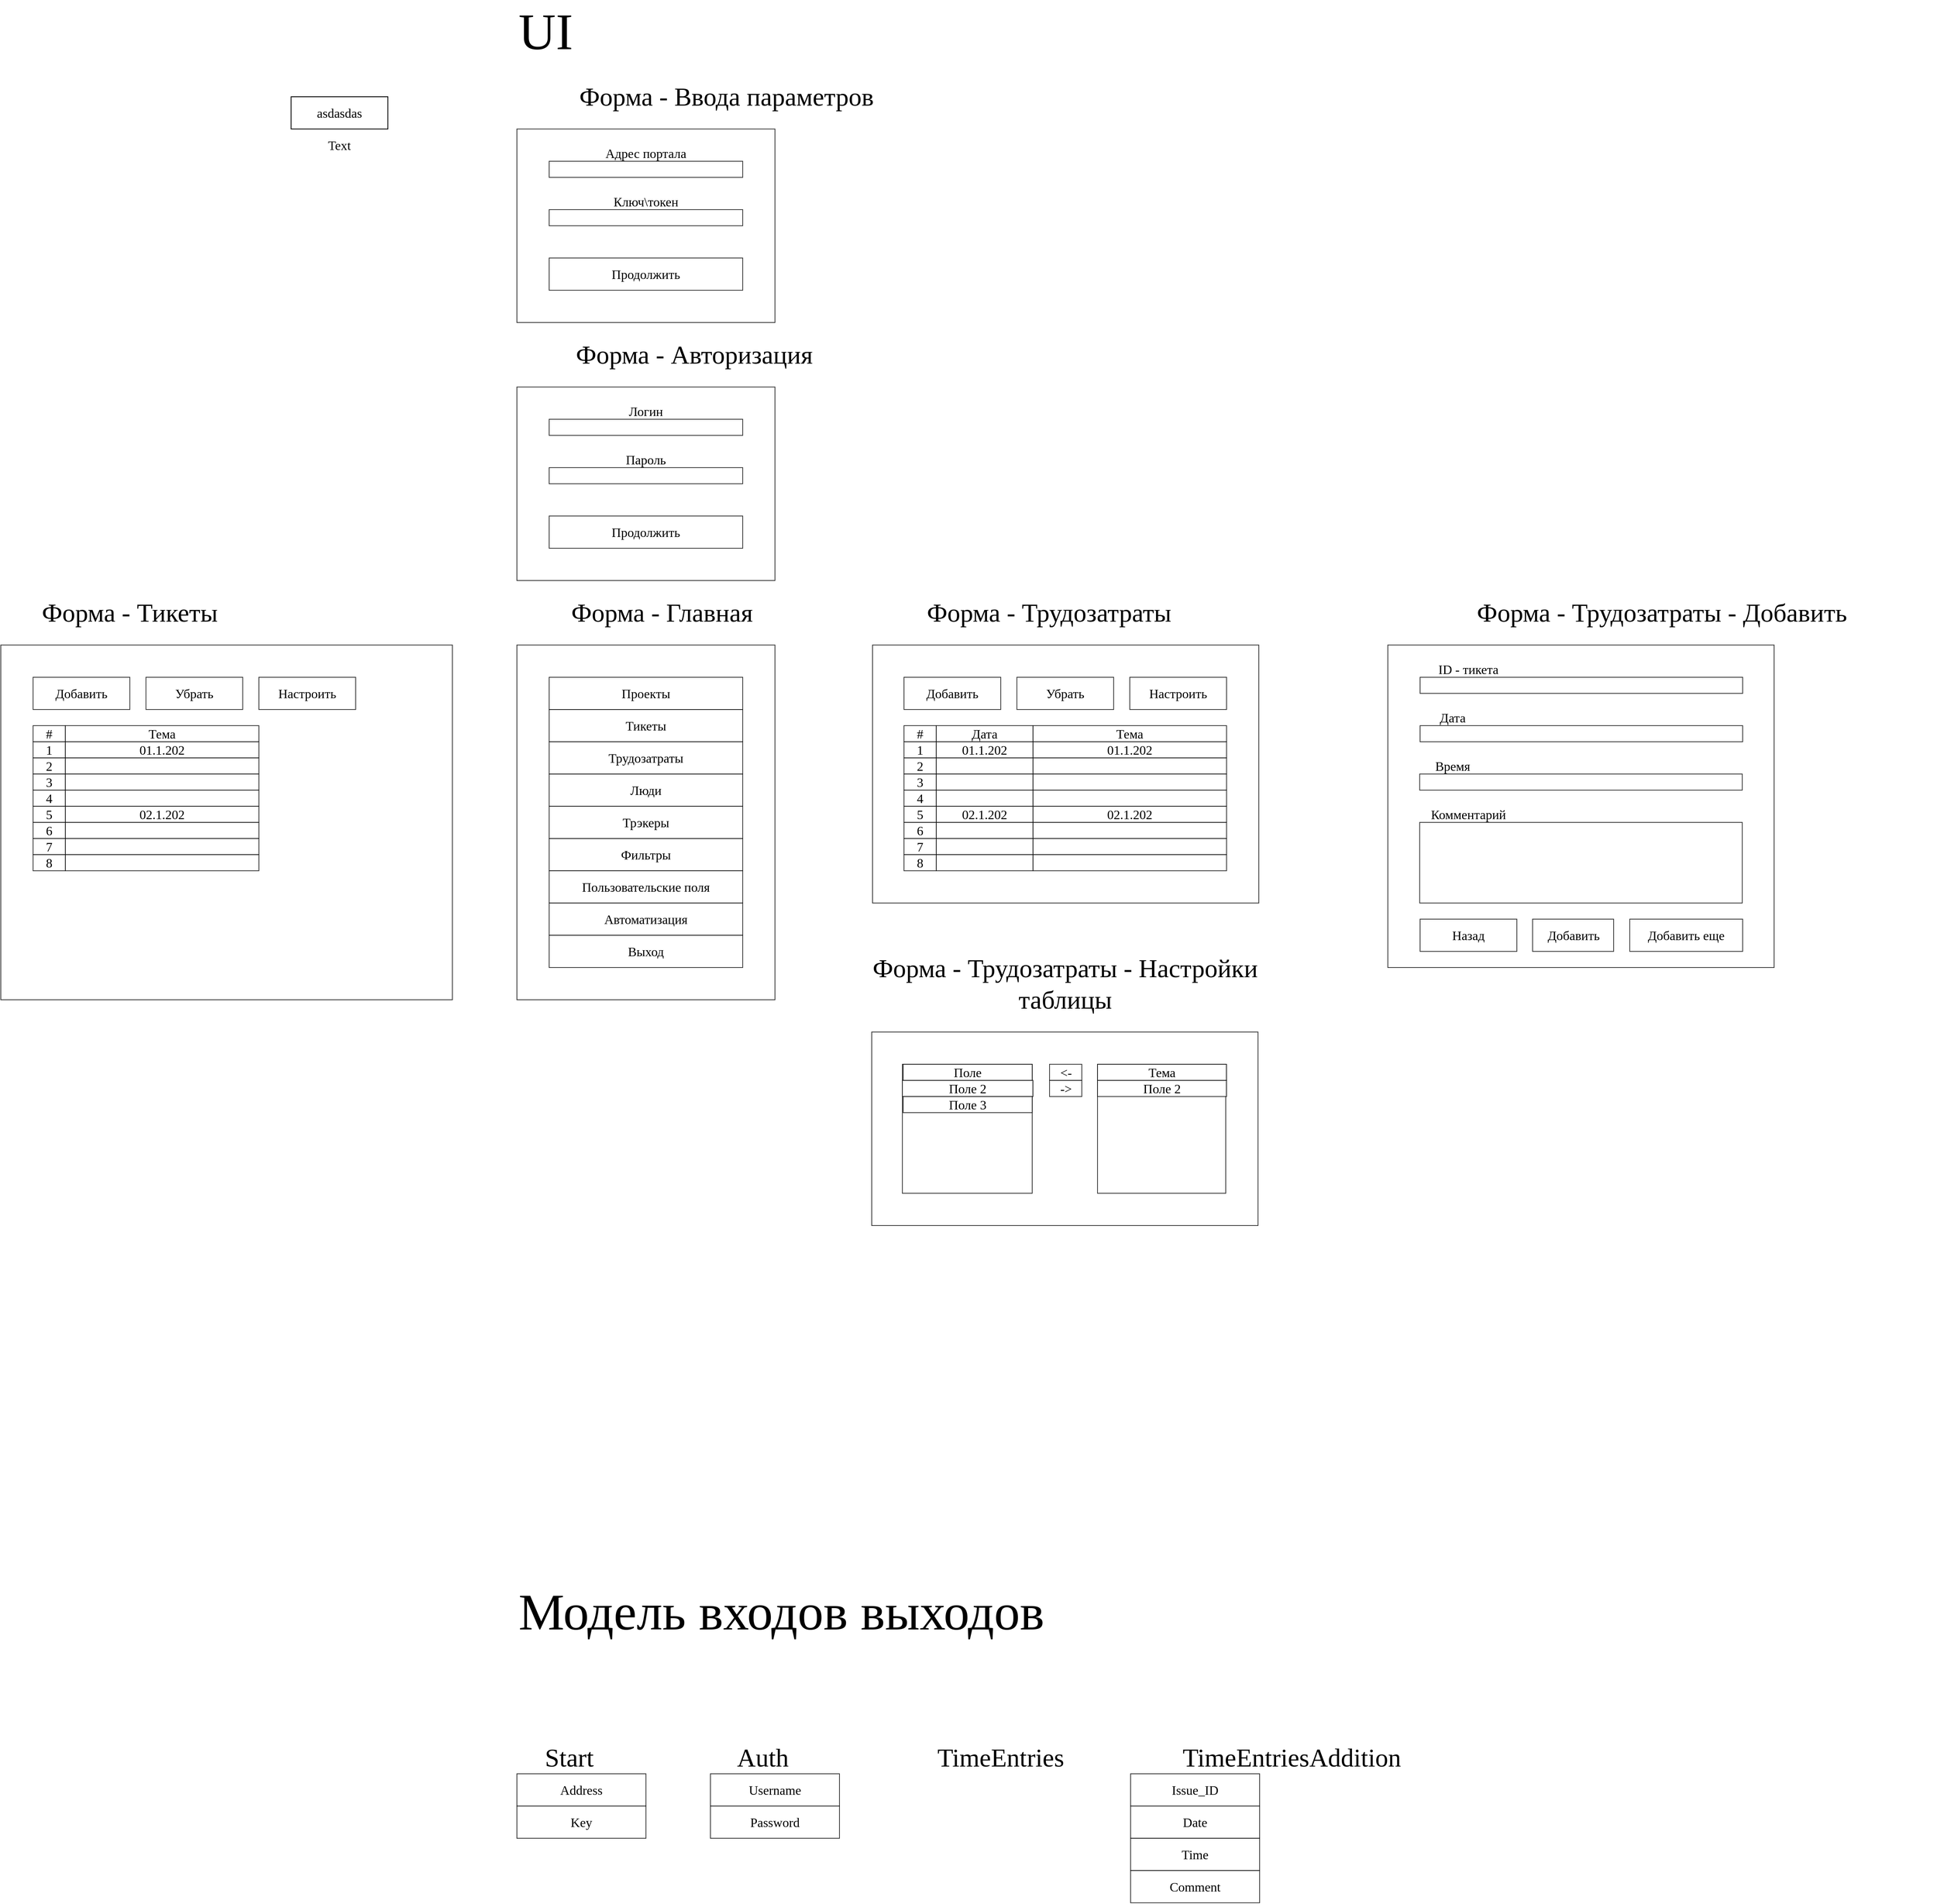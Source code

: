 <mxfile version="26.2.2" pages="4">
  <diagram name="UI" id="g6KK4VSGz9cx7hznLlGf">
    <mxGraphModel dx="2260" dy="953" grid="1" gridSize="10" guides="1" tooltips="1" connect="1" arrows="1" fold="1" page="1" pageScale="1" pageWidth="827" pageHeight="1169" math="0" shadow="0">
      <root>
        <mxCell id="0" />
        <mxCell id="1" parent="0" />
        <mxCell id="iuufkpJ9NiQgqQglOrZR-7" value="" style="rounded=0;whiteSpace=wrap;html=1;fontFamily=Bedstead;fontSize=16;opacity=75;" parent="1" vertex="1">
          <mxGeometry x="920" y="1320" width="479" height="240" as="geometry" />
        </mxCell>
        <mxCell id="dQek53sCzD_GmOcuxVkb-1" value="asdasdas" style="rounded=0;whiteSpace=wrap;html=1;fontFamily=Bedstead;fontSize=16;" parent="1" vertex="1">
          <mxGeometry x="200" y="160" width="120" height="40" as="geometry" />
        </mxCell>
        <mxCell id="dQek53sCzD_GmOcuxVkb-2" value="Text" style="text;html=1;align=center;verticalAlign=middle;whiteSpace=wrap;rounded=0;fontFamily=Bedstead;fontSize=16;" parent="1" vertex="1">
          <mxGeometry x="200" y="200" width="120" height="40" as="geometry" />
        </mxCell>
        <mxCell id="dQek53sCzD_GmOcuxVkb-3" value="" style="rounded=0;whiteSpace=wrap;html=1;fontFamily=Bedstead;fontSize=16;opacity=75;" parent="1" vertex="1">
          <mxGeometry x="480" y="200" width="320" height="240" as="geometry" />
        </mxCell>
        <mxCell id="dQek53sCzD_GmOcuxVkb-4" value="Форма - Ввода параметров" style="text;html=1;align=center;verticalAlign=middle;whiteSpace=wrap;rounded=0;fontFamily=Bedstead;fontSize=32;" parent="1" vertex="1">
          <mxGeometry x="480" y="120" width="520" height="80" as="geometry" />
        </mxCell>
        <mxCell id="dQek53sCzD_GmOcuxVkb-6" value="" style="rounded=0;whiteSpace=wrap;html=1;fontFamily=Bedstead;fontSize=16;opacity=75;" parent="1" vertex="1">
          <mxGeometry x="520" y="240" width="240" height="20" as="geometry" />
        </mxCell>
        <mxCell id="dQek53sCzD_GmOcuxVkb-7" value="Адрес портала" style="text;html=1;align=center;verticalAlign=middle;whiteSpace=wrap;rounded=0;fontFamily=Bedstead;fontSize=16;" parent="1" vertex="1">
          <mxGeometry x="520" y="220" width="240" height="20" as="geometry" />
        </mxCell>
        <mxCell id="dQek53sCzD_GmOcuxVkb-8" value="" style="rounded=0;whiteSpace=wrap;html=1;fontFamily=Bedstead;fontSize=16;opacity=75;" parent="1" vertex="1">
          <mxGeometry x="520" y="300" width="240" height="20" as="geometry" />
        </mxCell>
        <mxCell id="dQek53sCzD_GmOcuxVkb-9" value="Ключ\токен" style="text;html=1;align=center;verticalAlign=middle;whiteSpace=wrap;rounded=0;fontFamily=Bedstead;fontSize=16;" parent="1" vertex="1">
          <mxGeometry x="520" y="280" width="240" height="20" as="geometry" />
        </mxCell>
        <mxCell id="dQek53sCzD_GmOcuxVkb-10" value="Продолжить" style="rounded=0;whiteSpace=wrap;html=1;fontFamily=Bedstead;fontSize=16;opacity=75;" parent="1" vertex="1">
          <mxGeometry x="520" y="360" width="240" height="40" as="geometry" />
        </mxCell>
        <mxCell id="dQek53sCzD_GmOcuxVkb-11" value="Форма - Авторизация" style="text;html=1;align=center;verticalAlign=middle;whiteSpace=wrap;rounded=0;fontFamily=Bedstead;fontSize=32;" parent="1" vertex="1">
          <mxGeometry x="480" y="440" width="440" height="80" as="geometry" />
        </mxCell>
        <mxCell id="dQek53sCzD_GmOcuxVkb-12" value="" style="rounded=0;whiteSpace=wrap;html=1;fontFamily=Bedstead;fontSize=16;opacity=75;" parent="1" vertex="1">
          <mxGeometry x="480" y="520" width="320" height="240" as="geometry" />
        </mxCell>
        <mxCell id="dQek53sCzD_GmOcuxVkb-13" value="" style="rounded=0;whiteSpace=wrap;html=1;fontFamily=Bedstead;fontSize=16;opacity=75;" parent="1" vertex="1">
          <mxGeometry x="520" y="560" width="240" height="20" as="geometry" />
        </mxCell>
        <mxCell id="dQek53sCzD_GmOcuxVkb-14" value="Логин" style="text;html=1;align=center;verticalAlign=middle;whiteSpace=wrap;rounded=0;fontFamily=Bedstead;fontSize=16;" parent="1" vertex="1">
          <mxGeometry x="520" y="540" width="240" height="20" as="geometry" />
        </mxCell>
        <mxCell id="dQek53sCzD_GmOcuxVkb-15" value="" style="rounded=0;whiteSpace=wrap;html=1;fontFamily=Bedstead;fontSize=16;opacity=75;" parent="1" vertex="1">
          <mxGeometry x="520" y="620" width="240" height="20" as="geometry" />
        </mxCell>
        <mxCell id="dQek53sCzD_GmOcuxVkb-16" value="Пароль" style="text;html=1;align=center;verticalAlign=middle;whiteSpace=wrap;rounded=0;fontFamily=Bedstead;fontSize=16;" parent="1" vertex="1">
          <mxGeometry x="520" y="600" width="240" height="20" as="geometry" />
        </mxCell>
        <mxCell id="dQek53sCzD_GmOcuxVkb-17" value="Продолжить" style="rounded=0;whiteSpace=wrap;html=1;fontFamily=Bedstead;fontSize=16;opacity=75;" parent="1" vertex="1">
          <mxGeometry x="520" y="680" width="240" height="40" as="geometry" />
        </mxCell>
        <mxCell id="dQek53sCzD_GmOcuxVkb-18" value="UI" style="text;html=1;align=left;verticalAlign=middle;whiteSpace=wrap;rounded=0;fontFamily=Bedstead;fontSize=64;" parent="1" vertex="1">
          <mxGeometry x="480" y="40" width="80" height="80" as="geometry" />
        </mxCell>
        <mxCell id="dQek53sCzD_GmOcuxVkb-20" value="Форма - Главная" style="text;html=1;align=center;verticalAlign=middle;whiteSpace=wrap;rounded=0;fontFamily=Bedstead;fontSize=32;" parent="1" vertex="1">
          <mxGeometry x="480" y="760" width="360" height="80" as="geometry" />
        </mxCell>
        <mxCell id="dQek53sCzD_GmOcuxVkb-22" value="" style="rounded=0;whiteSpace=wrap;html=1;fontFamily=Bedstead;fontSize=16;opacity=75;" parent="1" vertex="1">
          <mxGeometry x="480" y="840" width="320" height="440" as="geometry" />
        </mxCell>
        <mxCell id="dQek53sCzD_GmOcuxVkb-23" value="Тикеты" style="rounded=0;whiteSpace=wrap;html=1;fontFamily=Bedstead;fontSize=16;opacity=75;" parent="1" vertex="1">
          <mxGeometry x="520" y="920" width="240" height="40" as="geometry" />
        </mxCell>
        <mxCell id="dQek53sCzD_GmOcuxVkb-25" value="Люди" style="rounded=0;whiteSpace=wrap;html=1;fontFamily=Bedstead;fontSize=16;opacity=75;" parent="1" vertex="1">
          <mxGeometry x="520" y="1000" width="240" height="40" as="geometry" />
        </mxCell>
        <mxCell id="dQek53sCzD_GmOcuxVkb-27" value="Проекты" style="rounded=0;whiteSpace=wrap;html=1;fontFamily=Bedstead;fontSize=16;opacity=75;" parent="1" vertex="1">
          <mxGeometry x="520" y="880" width="240" height="40" as="geometry" />
        </mxCell>
        <mxCell id="dQek53sCzD_GmOcuxVkb-28" value="Трудозатраты" style="rounded=0;whiteSpace=wrap;html=1;fontFamily=Bedstead;fontSize=16;opacity=75;" parent="1" vertex="1">
          <mxGeometry x="520" y="960" width="240" height="40" as="geometry" />
        </mxCell>
        <mxCell id="dQek53sCzD_GmOcuxVkb-29" value="Фильтры" style="rounded=0;whiteSpace=wrap;html=1;fontFamily=Bedstead;fontSize=16;opacity=75;" parent="1" vertex="1">
          <mxGeometry x="520" y="1080" width="240" height="40" as="geometry" />
        </mxCell>
        <mxCell id="dQek53sCzD_GmOcuxVkb-30" value="Пользовательские поля" style="rounded=0;whiteSpace=wrap;html=1;fontFamily=Bedstead;fontSize=16;opacity=75;" parent="1" vertex="1">
          <mxGeometry x="520" y="1120" width="240" height="40" as="geometry" />
        </mxCell>
        <mxCell id="dQek53sCzD_GmOcuxVkb-31" value="Автоматизация" style="rounded=0;whiteSpace=wrap;html=1;fontFamily=Bedstead;fontSize=16;opacity=75;" parent="1" vertex="1">
          <mxGeometry x="520" y="1160" width="240" height="40" as="geometry" />
        </mxCell>
        <mxCell id="dQek53sCzD_GmOcuxVkb-32" value="Выход" style="rounded=0;whiteSpace=wrap;html=1;fontFamily=Bedstead;fontSize=16;opacity=75;" parent="1" vertex="1">
          <mxGeometry x="520" y="1200" width="240" height="40" as="geometry" />
        </mxCell>
        <mxCell id="dQek53sCzD_GmOcuxVkb-33" value="Трэкеры" style="rounded=0;whiteSpace=wrap;html=1;fontFamily=Bedstead;fontSize=16;opacity=75;" parent="1" vertex="1">
          <mxGeometry x="520" y="1040" width="240" height="40" as="geometry" />
        </mxCell>
        <mxCell id="dQek53sCzD_GmOcuxVkb-34" value="Форма - Трудозатраты" style="text;html=1;align=center;verticalAlign=middle;whiteSpace=wrap;rounded=0;fontFamily=Bedstead;fontSize=32;" parent="1" vertex="1">
          <mxGeometry x="920" y="760" width="440" height="80" as="geometry" />
        </mxCell>
        <mxCell id="dQek53sCzD_GmOcuxVkb-35" value="" style="rounded=0;whiteSpace=wrap;html=1;fontFamily=Bedstead;fontSize=16;opacity=75;" parent="1" vertex="1">
          <mxGeometry x="921" y="840" width="479" height="320" as="geometry" />
        </mxCell>
        <mxCell id="dQek53sCzD_GmOcuxVkb-37" value="Добавить" style="rounded=0;whiteSpace=wrap;html=1;fontFamily=Bedstead;fontSize=16;opacity=75;" parent="1" vertex="1">
          <mxGeometry x="960" y="880" width="120" height="40" as="geometry" />
        </mxCell>
        <mxCell id="dQek53sCzD_GmOcuxVkb-38" value="Убрать" style="rounded=0;whiteSpace=wrap;html=1;fontFamily=Bedstead;fontSize=16;opacity=75;" parent="1" vertex="1">
          <mxGeometry x="1100" y="880" width="120" height="40" as="geometry" />
        </mxCell>
        <mxCell id="dQek53sCzD_GmOcuxVkb-40" value="#" style="rounded=0;whiteSpace=wrap;html=1;fontFamily=Bedstead;fontSize=16;opacity=75;" parent="1" vertex="1">
          <mxGeometry x="960" y="940" width="40" height="20" as="geometry" />
        </mxCell>
        <mxCell id="dQek53sCzD_GmOcuxVkb-41" value="1" style="rounded=0;whiteSpace=wrap;html=1;fontFamily=Bedstead;fontSize=16;opacity=75;" parent="1" vertex="1">
          <mxGeometry x="960" y="960" width="40" height="20" as="geometry" />
        </mxCell>
        <mxCell id="dQek53sCzD_GmOcuxVkb-42" value="2" style="rounded=0;whiteSpace=wrap;html=1;fontFamily=Bedstead;fontSize=16;opacity=75;" parent="1" vertex="1">
          <mxGeometry x="960" y="980" width="40" height="20" as="geometry" />
        </mxCell>
        <mxCell id="dQek53sCzD_GmOcuxVkb-43" value="3" style="rounded=0;whiteSpace=wrap;html=1;fontFamily=Bedstead;fontSize=16;opacity=75;" parent="1" vertex="1">
          <mxGeometry x="960" y="1000" width="40" height="20" as="geometry" />
        </mxCell>
        <mxCell id="dQek53sCzD_GmOcuxVkb-44" value="4" style="rounded=0;whiteSpace=wrap;html=1;fontFamily=Bedstead;fontSize=16;opacity=75;" parent="1" vertex="1">
          <mxGeometry x="960" y="1020" width="40" height="20" as="geometry" />
        </mxCell>
        <mxCell id="dQek53sCzD_GmOcuxVkb-45" value="Дата" style="rounded=0;whiteSpace=wrap;html=1;fontFamily=Bedstead;fontSize=16;opacity=75;" parent="1" vertex="1">
          <mxGeometry x="1000" y="940" width="120" height="20" as="geometry" />
        </mxCell>
        <mxCell id="dQek53sCzD_GmOcuxVkb-46" value="01.1.202" style="rounded=0;whiteSpace=wrap;html=1;fontFamily=Bedstead;fontSize=16;opacity=75;" parent="1" vertex="1">
          <mxGeometry x="1000" y="960" width="120" height="20" as="geometry" />
        </mxCell>
        <mxCell id="dQek53sCzD_GmOcuxVkb-47" value="" style="rounded=0;whiteSpace=wrap;html=1;fontFamily=Bedstead;fontSize=16;opacity=75;" parent="1" vertex="1">
          <mxGeometry x="1000" y="980" width="120" height="20" as="geometry" />
        </mxCell>
        <mxCell id="dQek53sCzD_GmOcuxVkb-48" value="" style="rounded=0;whiteSpace=wrap;html=1;fontFamily=Bedstead;fontSize=16;opacity=75;" parent="1" vertex="1">
          <mxGeometry x="1000" y="1000" width="120" height="20" as="geometry" />
        </mxCell>
        <mxCell id="dQek53sCzD_GmOcuxVkb-49" value="" style="rounded=0;whiteSpace=wrap;html=1;fontFamily=Bedstead;fontSize=16;opacity=75;" parent="1" vertex="1">
          <mxGeometry x="1000" y="1020" width="120" height="20" as="geometry" />
        </mxCell>
        <mxCell id="dQek53sCzD_GmOcuxVkb-51" value="02.1.202" style="rounded=0;whiteSpace=wrap;html=1;fontFamily=Bedstead;fontSize=16;opacity=75;" parent="1" vertex="1">
          <mxGeometry x="1000" y="1040" width="120" height="20" as="geometry" />
        </mxCell>
        <mxCell id="dQek53sCzD_GmOcuxVkb-52" value="" style="rounded=0;whiteSpace=wrap;html=1;fontFamily=Bedstead;fontSize=16;opacity=75;" parent="1" vertex="1">
          <mxGeometry x="1000" y="1060" width="120" height="20" as="geometry" />
        </mxCell>
        <mxCell id="dQek53sCzD_GmOcuxVkb-53" value="" style="rounded=0;whiteSpace=wrap;html=1;fontFamily=Bedstead;fontSize=16;opacity=75;" parent="1" vertex="1">
          <mxGeometry x="1000" y="1080" width="120" height="20" as="geometry" />
        </mxCell>
        <mxCell id="dQek53sCzD_GmOcuxVkb-54" value="" style="rounded=0;whiteSpace=wrap;html=1;fontFamily=Bedstead;fontSize=16;opacity=75;" parent="1" vertex="1">
          <mxGeometry x="1000" y="1100" width="120" height="20" as="geometry" />
        </mxCell>
        <mxCell id="dQek53sCzD_GmOcuxVkb-55" value="Тема" style="rounded=0;whiteSpace=wrap;html=1;fontFamily=Bedstead;fontSize=16;opacity=75;" parent="1" vertex="1">
          <mxGeometry x="1120" y="940" width="240" height="20" as="geometry" />
        </mxCell>
        <mxCell id="dQek53sCzD_GmOcuxVkb-56" value="01.1.202" style="rounded=0;whiteSpace=wrap;html=1;fontFamily=Bedstead;fontSize=16;opacity=75;" parent="1" vertex="1">
          <mxGeometry x="1120" y="960" width="240" height="20" as="geometry" />
        </mxCell>
        <mxCell id="dQek53sCzD_GmOcuxVkb-57" value="" style="rounded=0;whiteSpace=wrap;html=1;fontFamily=Bedstead;fontSize=16;opacity=75;" parent="1" vertex="1">
          <mxGeometry x="1120" y="980" width="240" height="20" as="geometry" />
        </mxCell>
        <mxCell id="dQek53sCzD_GmOcuxVkb-58" value="" style="rounded=0;whiteSpace=wrap;html=1;fontFamily=Bedstead;fontSize=16;opacity=75;" parent="1" vertex="1">
          <mxGeometry x="1120" y="1000" width="240" height="20" as="geometry" />
        </mxCell>
        <mxCell id="dQek53sCzD_GmOcuxVkb-59" value="" style="rounded=0;whiteSpace=wrap;html=1;fontFamily=Bedstead;fontSize=16;opacity=75;" parent="1" vertex="1">
          <mxGeometry x="1120" y="1020" width="240" height="20" as="geometry" />
        </mxCell>
        <mxCell id="dQek53sCzD_GmOcuxVkb-60" value="02.1.202" style="rounded=0;whiteSpace=wrap;html=1;fontFamily=Bedstead;fontSize=16;opacity=75;" parent="1" vertex="1">
          <mxGeometry x="1120" y="1040" width="240" height="20" as="geometry" />
        </mxCell>
        <mxCell id="dQek53sCzD_GmOcuxVkb-61" value="" style="rounded=0;whiteSpace=wrap;html=1;fontFamily=Bedstead;fontSize=16;opacity=75;" parent="1" vertex="1">
          <mxGeometry x="1120" y="1060" width="240" height="20" as="geometry" />
        </mxCell>
        <mxCell id="dQek53sCzD_GmOcuxVkb-62" value="" style="rounded=0;whiteSpace=wrap;html=1;fontFamily=Bedstead;fontSize=16;opacity=75;" parent="1" vertex="1">
          <mxGeometry x="1120" y="1080" width="240" height="20" as="geometry" />
        </mxCell>
        <mxCell id="dQek53sCzD_GmOcuxVkb-63" value="" style="rounded=0;whiteSpace=wrap;html=1;fontFamily=Bedstead;fontSize=16;opacity=75;" parent="1" vertex="1">
          <mxGeometry x="1120" y="1100" width="240" height="20" as="geometry" />
        </mxCell>
        <mxCell id="dQek53sCzD_GmOcuxVkb-64" value="5" style="rounded=0;whiteSpace=wrap;html=1;fontFamily=Bedstead;fontSize=16;opacity=75;" parent="1" vertex="1">
          <mxGeometry x="960" y="1040" width="40" height="20" as="geometry" />
        </mxCell>
        <mxCell id="dQek53sCzD_GmOcuxVkb-65" value="6" style="rounded=0;whiteSpace=wrap;html=1;fontFamily=Bedstead;fontSize=16;opacity=75;" parent="1" vertex="1">
          <mxGeometry x="960" y="1060" width="40" height="20" as="geometry" />
        </mxCell>
        <mxCell id="dQek53sCzD_GmOcuxVkb-66" value="7" style="rounded=0;whiteSpace=wrap;html=1;fontFamily=Bedstead;fontSize=16;opacity=75;" parent="1" vertex="1">
          <mxGeometry x="960" y="1080" width="40" height="20" as="geometry" />
        </mxCell>
        <mxCell id="dQek53sCzD_GmOcuxVkb-67" value="8" style="rounded=0;whiteSpace=wrap;html=1;fontFamily=Bedstead;fontSize=16;opacity=75;" parent="1" vertex="1">
          <mxGeometry x="960" y="1100" width="40" height="20" as="geometry" />
        </mxCell>
        <mxCell id="dQek53sCzD_GmOcuxVkb-68" value="Форма - Трудозатраты - Добавить" style="text;html=1;align=center;verticalAlign=middle;whiteSpace=wrap;rounded=0;fontFamily=Bedstead;fontSize=32;" parent="1" vertex="1">
          <mxGeometry x="1560" y="760" width="680" height="80" as="geometry" />
        </mxCell>
        <mxCell id="dQek53sCzD_GmOcuxVkb-69" value="" style="rounded=0;whiteSpace=wrap;html=1;fontFamily=Bedstead;fontSize=16;opacity=75;" parent="1" vertex="1">
          <mxGeometry x="1560" y="840" width="479" height="400" as="geometry" />
        </mxCell>
        <mxCell id="dQek53sCzD_GmOcuxVkb-70" value="ID - тикета" style="text;html=1;align=center;verticalAlign=middle;whiteSpace=wrap;rounded=0;fontFamily=Bedstead;fontSize=16;" parent="1" vertex="1">
          <mxGeometry x="1600" y="860" width="120" height="20" as="geometry" />
        </mxCell>
        <mxCell id="dQek53sCzD_GmOcuxVkb-71" value="" style="rounded=0;whiteSpace=wrap;html=1;fontFamily=Bedstead;fontSize=16;opacity=75;" parent="1" vertex="1">
          <mxGeometry x="1600" y="880" width="400" height="20" as="geometry" />
        </mxCell>
        <mxCell id="dQek53sCzD_GmOcuxVkb-72" value="" style="rounded=0;whiteSpace=wrap;html=1;fontFamily=Bedstead;fontSize=16;opacity=75;" parent="1" vertex="1">
          <mxGeometry x="1600" y="940" width="400" height="20" as="geometry" />
        </mxCell>
        <mxCell id="dQek53sCzD_GmOcuxVkb-73" value="Дата" style="text;html=1;align=center;verticalAlign=middle;whiteSpace=wrap;rounded=0;fontFamily=Bedstead;fontSize=16;" parent="1" vertex="1">
          <mxGeometry x="1600" y="920" width="80.5" height="20" as="geometry" />
        </mxCell>
        <mxCell id="dQek53sCzD_GmOcuxVkb-74" value="Время" style="text;html=1;align=center;verticalAlign=middle;whiteSpace=wrap;rounded=0;fontFamily=Bedstead;fontSize=16;" parent="1" vertex="1">
          <mxGeometry x="1600" y="980" width="80.5" height="20" as="geometry" />
        </mxCell>
        <mxCell id="dQek53sCzD_GmOcuxVkb-75" value="" style="rounded=0;whiteSpace=wrap;html=1;fontFamily=Bedstead;fontSize=16;opacity=75;" parent="1" vertex="1">
          <mxGeometry x="1599.5" y="1000" width="400" height="20" as="geometry" />
        </mxCell>
        <mxCell id="dQek53sCzD_GmOcuxVkb-76" value="" style="rounded=0;whiteSpace=wrap;html=1;fontFamily=Bedstead;fontSize=16;opacity=75;" parent="1" vertex="1">
          <mxGeometry x="1599.5" y="1060" width="400" height="100" as="geometry" />
        </mxCell>
        <mxCell id="dQek53sCzD_GmOcuxVkb-77" value="Комментарий" style="text;html=1;align=center;verticalAlign=middle;whiteSpace=wrap;rounded=0;fontFamily=Bedstead;fontSize=16;" parent="1" vertex="1">
          <mxGeometry x="1599.5" y="1040" width="120" height="20" as="geometry" />
        </mxCell>
        <mxCell id="dQek53sCzD_GmOcuxVkb-78" value="Назад" style="rounded=0;whiteSpace=wrap;html=1;fontFamily=Bedstead;fontSize=16;opacity=75;" parent="1" vertex="1">
          <mxGeometry x="1600" y="1180" width="120" height="40" as="geometry" />
        </mxCell>
        <mxCell id="dQek53sCzD_GmOcuxVkb-79" value="Добавить еще" style="rounded=0;whiteSpace=wrap;html=1;fontFamily=Bedstead;fontSize=16;opacity=75;" parent="1" vertex="1">
          <mxGeometry x="1860" y="1180" width="140" height="40" as="geometry" />
        </mxCell>
        <mxCell id="dQek53sCzD_GmOcuxVkb-80" value="Добавить" style="rounded=0;whiteSpace=wrap;html=1;fontFamily=Bedstead;fontSize=16;opacity=75;" parent="1" vertex="1">
          <mxGeometry x="1739.5" y="1180" width="100.5" height="40" as="geometry" />
        </mxCell>
        <mxCell id="dQek53sCzD_GmOcuxVkb-82" value="Модель входов выходов" style="text;html=1;align=left;verticalAlign=middle;whiteSpace=wrap;rounded=0;fontFamily=Bedstead;fontSize=64;" parent="1" vertex="1">
          <mxGeometry x="480" y="2000" width="840" height="80" as="geometry" />
        </mxCell>
        <mxCell id="dQek53sCzD_GmOcuxVkb-84" value="Start" style="text;html=1;align=center;verticalAlign=middle;whiteSpace=wrap;rounded=0;fontFamily=Bedstead;fontSize=32;" parent="1" vertex="1">
          <mxGeometry x="480" y="2200" width="130" height="40" as="geometry" />
        </mxCell>
        <mxCell id="dQek53sCzD_GmOcuxVkb-85" value="Address" style="rounded=0;whiteSpace=wrap;html=1;fontFamily=Bedstead;fontSize=16;opacity=75;" parent="1" vertex="1">
          <mxGeometry x="480" y="2240" width="160" height="40" as="geometry" />
        </mxCell>
        <mxCell id="dQek53sCzD_GmOcuxVkb-86" value="Key" style="rounded=0;whiteSpace=wrap;html=1;fontFamily=Bedstead;fontSize=16;opacity=75;" parent="1" vertex="1">
          <mxGeometry x="480" y="2280" width="160" height="40" as="geometry" />
        </mxCell>
        <mxCell id="dQek53sCzD_GmOcuxVkb-87" value="Username" style="rounded=0;whiteSpace=wrap;html=1;fontFamily=Bedstead;fontSize=16;opacity=75;" parent="1" vertex="1">
          <mxGeometry x="720" y="2240" width="160" height="40" as="geometry" />
        </mxCell>
        <mxCell id="dQek53sCzD_GmOcuxVkb-88" value="Password" style="rounded=0;whiteSpace=wrap;html=1;fontFamily=Bedstead;fontSize=16;opacity=75;" parent="1" vertex="1">
          <mxGeometry x="720" y="2280" width="160" height="40" as="geometry" />
        </mxCell>
        <mxCell id="dQek53sCzD_GmOcuxVkb-89" value="Auth" style="text;html=1;align=center;verticalAlign=middle;whiteSpace=wrap;rounded=0;fontFamily=Bedstead;fontSize=32;" parent="1" vertex="1">
          <mxGeometry x="720" y="2200" width="130" height="40" as="geometry" />
        </mxCell>
        <mxCell id="dQek53sCzD_GmOcuxVkb-90" value="TimeEntries" style="text;html=1;align=center;verticalAlign=middle;whiteSpace=wrap;rounded=0;fontFamily=Bedstead;fontSize=32;" parent="1" vertex="1">
          <mxGeometry x="960" y="2200" width="240" height="40" as="geometry" />
        </mxCell>
        <mxCell id="dQek53sCzD_GmOcuxVkb-91" value="TimeEntriesAddition" style="text;html=1;align=center;verticalAlign=middle;whiteSpace=wrap;rounded=0;fontFamily=Bedstead;fontSize=32;" parent="1" vertex="1">
          <mxGeometry x="1241" y="2200" width="400" height="40" as="geometry" />
        </mxCell>
        <mxCell id="dQek53sCzD_GmOcuxVkb-92" value="Issue_ID" style="rounded=0;whiteSpace=wrap;html=1;fontFamily=Bedstead;fontSize=16;opacity=75;" parent="1" vertex="1">
          <mxGeometry x="1241" y="2240" width="160" height="40" as="geometry" />
        </mxCell>
        <mxCell id="dQek53sCzD_GmOcuxVkb-93" value="Date" style="rounded=0;whiteSpace=wrap;html=1;fontFamily=Bedstead;fontSize=16;opacity=75;" parent="1" vertex="1">
          <mxGeometry x="1241" y="2280" width="160" height="40" as="geometry" />
        </mxCell>
        <mxCell id="dQek53sCzD_GmOcuxVkb-94" value="Time" style="rounded=0;whiteSpace=wrap;html=1;fontFamily=Bedstead;fontSize=16;opacity=75;" parent="1" vertex="1">
          <mxGeometry x="1241" y="2320" width="160" height="40" as="geometry" />
        </mxCell>
        <mxCell id="dQek53sCzD_GmOcuxVkb-95" value="Comment" style="rounded=0;whiteSpace=wrap;html=1;fontFamily=Bedstead;fontSize=16;opacity=75;" parent="1" vertex="1">
          <mxGeometry x="1241" y="2360" width="160" height="40" as="geometry" />
        </mxCell>
        <mxCell id="iuufkpJ9NiQgqQglOrZR-5" value="Настроить" style="rounded=0;whiteSpace=wrap;html=1;fontFamily=Bedstead;fontSize=16;opacity=75;" parent="1" vertex="1">
          <mxGeometry x="1240" y="880" width="120" height="40" as="geometry" />
        </mxCell>
        <mxCell id="iuufkpJ9NiQgqQglOrZR-6" value="Форма - Трудозатраты - Настройки таблицы" style="text;html=1;align=center;verticalAlign=middle;whiteSpace=wrap;rounded=0;fontFamily=Bedstead;fontSize=32;" parent="1" vertex="1">
          <mxGeometry x="920" y="1200" width="480" height="120" as="geometry" />
        </mxCell>
        <mxCell id="iuufkpJ9NiQgqQglOrZR-38" value="" style="rounded=0;whiteSpace=wrap;html=1;fontFamily=Bedstead;fontSize=16;opacity=75;" parent="1" vertex="1">
          <mxGeometry x="958" y="1360" width="161" height="160" as="geometry" />
        </mxCell>
        <mxCell id="iuufkpJ9NiQgqQglOrZR-42" value="Поле" style="rounded=0;whiteSpace=wrap;html=1;fontFamily=Bedstead;fontSize=16;opacity=75;" parent="1" vertex="1">
          <mxGeometry x="959" y="1360" width="160" height="20" as="geometry" />
        </mxCell>
        <mxCell id="iuufkpJ9NiQgqQglOrZR-43" value="Поле 2" style="rounded=0;whiteSpace=wrap;html=1;fontFamily=Bedstead;fontSize=16;opacity=75;" parent="1" vertex="1">
          <mxGeometry x="958" y="1380" width="162" height="20" as="geometry" />
        </mxCell>
        <mxCell id="iuufkpJ9NiQgqQglOrZR-44" value="" style="rounded=0;whiteSpace=wrap;html=1;fontFamily=Bedstead;fontSize=16;opacity=75;" parent="1" vertex="1">
          <mxGeometry x="1200" y="1360" width="159" height="160" as="geometry" />
        </mxCell>
        <mxCell id="iuufkpJ9NiQgqQglOrZR-39" value="Тема" style="rounded=0;whiteSpace=wrap;html=1;fontFamily=Bedstead;fontSize=16;opacity=75;" parent="1" vertex="1">
          <mxGeometry x="1200" y="1360" width="160" height="20" as="geometry" />
        </mxCell>
        <mxCell id="iuufkpJ9NiQgqQglOrZR-41" value="Поле 2" style="rounded=0;whiteSpace=wrap;html=1;fontFamily=Bedstead;fontSize=16;opacity=75;" parent="1" vertex="1">
          <mxGeometry x="1200" y="1380" width="160" height="20" as="geometry" />
        </mxCell>
        <mxCell id="iuufkpJ9NiQgqQglOrZR-45" value="Поле 3" style="rounded=0;whiteSpace=wrap;html=1;fontFamily=Bedstead;fontSize=16;opacity=75;" parent="1" vertex="1">
          <mxGeometry x="959" y="1400" width="160" height="20" as="geometry" />
        </mxCell>
        <mxCell id="iuufkpJ9NiQgqQglOrZR-46" value="&amp;lt;-" style="rounded=0;whiteSpace=wrap;html=1;fontFamily=Bedstead;fontSize=16;opacity=75;" parent="1" vertex="1">
          <mxGeometry x="1140.5" y="1360" width="40" height="20" as="geometry" />
        </mxCell>
        <mxCell id="iuufkpJ9NiQgqQglOrZR-47" value="-&amp;gt;" style="rounded=0;whiteSpace=wrap;html=1;fontFamily=Bedstead;fontSize=16;opacity=75;" parent="1" vertex="1">
          <mxGeometry x="1140.5" y="1380" width="40" height="20" as="geometry" />
        </mxCell>
        <mxCell id="iuufkpJ9NiQgqQglOrZR-51" value="Форма - Тикеты" style="text;html=1;align=center;verticalAlign=middle;whiteSpace=wrap;rounded=0;fontFamily=Bedstead;fontSize=32;" parent="1" vertex="1">
          <mxGeometry x="-160" y="760" width="320" height="80" as="geometry" />
        </mxCell>
        <mxCell id="iuufkpJ9NiQgqQglOrZR-52" value="" style="rounded=0;whiteSpace=wrap;html=1;fontFamily=Bedstead;fontSize=16;opacity=75;" parent="1" vertex="1">
          <mxGeometry x="-160" y="840" width="560" height="440" as="geometry" />
        </mxCell>
        <mxCell id="iuufkpJ9NiQgqQglOrZR-53" value="Добавить" style="rounded=0;whiteSpace=wrap;html=1;fontFamily=Bedstead;fontSize=16;opacity=75;" parent="1" vertex="1">
          <mxGeometry x="-120" y="880" width="120" height="40" as="geometry" />
        </mxCell>
        <mxCell id="iuufkpJ9NiQgqQglOrZR-54" value="Убрать" style="rounded=0;whiteSpace=wrap;html=1;fontFamily=Bedstead;fontSize=16;opacity=75;" parent="1" vertex="1">
          <mxGeometry x="20" y="880" width="120" height="40" as="geometry" />
        </mxCell>
        <mxCell id="iuufkpJ9NiQgqQglOrZR-55" value="#" style="rounded=0;whiteSpace=wrap;html=1;fontFamily=Bedstead;fontSize=16;opacity=75;" parent="1" vertex="1">
          <mxGeometry x="-120" y="940" width="40" height="20" as="geometry" />
        </mxCell>
        <mxCell id="iuufkpJ9NiQgqQglOrZR-56" value="1" style="rounded=0;whiteSpace=wrap;html=1;fontFamily=Bedstead;fontSize=16;opacity=75;" parent="1" vertex="1">
          <mxGeometry x="-120" y="960" width="40" height="20" as="geometry" />
        </mxCell>
        <mxCell id="iuufkpJ9NiQgqQglOrZR-57" value="2" style="rounded=0;whiteSpace=wrap;html=1;fontFamily=Bedstead;fontSize=16;opacity=75;" parent="1" vertex="1">
          <mxGeometry x="-120" y="980" width="40" height="20" as="geometry" />
        </mxCell>
        <mxCell id="iuufkpJ9NiQgqQglOrZR-58" value="3" style="rounded=0;whiteSpace=wrap;html=1;fontFamily=Bedstead;fontSize=16;opacity=75;" parent="1" vertex="1">
          <mxGeometry x="-120" y="1000" width="40" height="20" as="geometry" />
        </mxCell>
        <mxCell id="iuufkpJ9NiQgqQglOrZR-59" value="4" style="rounded=0;whiteSpace=wrap;html=1;fontFamily=Bedstead;fontSize=16;opacity=75;" parent="1" vertex="1">
          <mxGeometry x="-120" y="1020" width="40" height="20" as="geometry" />
        </mxCell>
        <mxCell id="iuufkpJ9NiQgqQglOrZR-69" value="Тема" style="rounded=0;whiteSpace=wrap;html=1;fontFamily=Bedstead;fontSize=16;opacity=75;" parent="1" vertex="1">
          <mxGeometry x="-80" y="940" width="240" height="20" as="geometry" />
        </mxCell>
        <mxCell id="iuufkpJ9NiQgqQglOrZR-70" value="01.1.202" style="rounded=0;whiteSpace=wrap;html=1;fontFamily=Bedstead;fontSize=16;opacity=75;" parent="1" vertex="1">
          <mxGeometry x="-80" y="960" width="240" height="20" as="geometry" />
        </mxCell>
        <mxCell id="iuufkpJ9NiQgqQglOrZR-71" value="" style="rounded=0;whiteSpace=wrap;html=1;fontFamily=Bedstead;fontSize=16;opacity=75;" parent="1" vertex="1">
          <mxGeometry x="-80" y="980" width="240" height="20" as="geometry" />
        </mxCell>
        <mxCell id="iuufkpJ9NiQgqQglOrZR-72" value="" style="rounded=0;whiteSpace=wrap;html=1;fontFamily=Bedstead;fontSize=16;opacity=75;" parent="1" vertex="1">
          <mxGeometry x="-80" y="1000" width="240" height="20" as="geometry" />
        </mxCell>
        <mxCell id="iuufkpJ9NiQgqQglOrZR-73" value="" style="rounded=0;whiteSpace=wrap;html=1;fontFamily=Bedstead;fontSize=16;opacity=75;" parent="1" vertex="1">
          <mxGeometry x="-80" y="1020" width="240" height="20" as="geometry" />
        </mxCell>
        <mxCell id="iuufkpJ9NiQgqQglOrZR-74" value="02.1.202" style="rounded=0;whiteSpace=wrap;html=1;fontFamily=Bedstead;fontSize=16;opacity=75;" parent="1" vertex="1">
          <mxGeometry x="-80" y="1040" width="240" height="20" as="geometry" />
        </mxCell>
        <mxCell id="iuufkpJ9NiQgqQglOrZR-75" value="" style="rounded=0;whiteSpace=wrap;html=1;fontFamily=Bedstead;fontSize=16;opacity=75;" parent="1" vertex="1">
          <mxGeometry x="-80" y="1060" width="240" height="20" as="geometry" />
        </mxCell>
        <mxCell id="iuufkpJ9NiQgqQglOrZR-76" value="" style="rounded=0;whiteSpace=wrap;html=1;fontFamily=Bedstead;fontSize=16;opacity=75;" parent="1" vertex="1">
          <mxGeometry x="-80" y="1080" width="240" height="20" as="geometry" />
        </mxCell>
        <mxCell id="iuufkpJ9NiQgqQglOrZR-77" value="" style="rounded=0;whiteSpace=wrap;html=1;fontFamily=Bedstead;fontSize=16;opacity=75;" parent="1" vertex="1">
          <mxGeometry x="-80" y="1100" width="240" height="20" as="geometry" />
        </mxCell>
        <mxCell id="iuufkpJ9NiQgqQglOrZR-78" value="5" style="rounded=0;whiteSpace=wrap;html=1;fontFamily=Bedstead;fontSize=16;opacity=75;" parent="1" vertex="1">
          <mxGeometry x="-120" y="1040" width="40" height="20" as="geometry" />
        </mxCell>
        <mxCell id="iuufkpJ9NiQgqQglOrZR-79" value="6" style="rounded=0;whiteSpace=wrap;html=1;fontFamily=Bedstead;fontSize=16;opacity=75;" parent="1" vertex="1">
          <mxGeometry x="-120" y="1060" width="40" height="20" as="geometry" />
        </mxCell>
        <mxCell id="iuufkpJ9NiQgqQglOrZR-80" value="7" style="rounded=0;whiteSpace=wrap;html=1;fontFamily=Bedstead;fontSize=16;opacity=75;" parent="1" vertex="1">
          <mxGeometry x="-120" y="1080" width="40" height="20" as="geometry" />
        </mxCell>
        <mxCell id="iuufkpJ9NiQgqQglOrZR-81" value="8" style="rounded=0;whiteSpace=wrap;html=1;fontFamily=Bedstead;fontSize=16;opacity=75;" parent="1" vertex="1">
          <mxGeometry x="-120" y="1100" width="40" height="20" as="geometry" />
        </mxCell>
        <mxCell id="iuufkpJ9NiQgqQglOrZR-82" value="Настроить" style="rounded=0;whiteSpace=wrap;html=1;fontFamily=Bedstead;fontSize=16;opacity=75;" parent="1" vertex="1">
          <mxGeometry x="160" y="880" width="120" height="40" as="geometry" />
        </mxCell>
      </root>
    </mxGraphModel>
  </diagram>
  <diagram id="sitO-hvZfCXonDjyhj38" name="Models">
    <mxGraphModel dx="1615" dy="524" grid="1" gridSize="10" guides="1" tooltips="1" connect="1" arrows="1" fold="1" page="1" pageScale="1" pageWidth="827" pageHeight="1169" math="0" shadow="0">
      <root>
        <mxCell id="0" />
        <mxCell id="1" parent="0" />
        <mxCell id="UawEkFs99LOBwzC7nHw_-4" value="StartupViewModel" style="text;html=1;align=left;verticalAlign=middle;whiteSpace=wrap;rounded=0;fontFamily=Bedstead;fontSize=32;" parent="1" vertex="1">
          <mxGeometry x="80" y="200" width="360" height="40" as="geometry" />
        </mxCell>
        <mxCell id="UawEkFs99LOBwzC7nHw_-5" value="+ address&lt;div&gt;+ token&lt;/div&gt;" style="text;html=1;align=left;verticalAlign=middle;whiteSpace=wrap;rounded=0;fontFamily=Bedstead;fontSize=16;" parent="1" vertex="1">
          <mxGeometry x="80" y="240" width="200" height="40" as="geometry" />
        </mxCell>
        <mxCell id="UawEkFs99LOBwzC7nHw_-7" value="LoginViewModel" style="text;html=1;align=left;verticalAlign=middle;whiteSpace=wrap;rounded=0;fontFamily=Bedstead;fontSize=32;" parent="1" vertex="1">
          <mxGeometry x="80" y="400" width="280" height="40" as="geometry" />
        </mxCell>
        <mxCell id="UawEkFs99LOBwzC7nHw_-8" value="+ username&lt;div&gt;+ password&lt;/div&gt;" style="text;html=1;align=left;verticalAlign=middle;whiteSpace=wrap;rounded=0;fontFamily=Bedstead;fontSize=16;" parent="1" vertex="1">
          <mxGeometry x="80" y="440" width="200" height="40" as="geometry" />
        </mxCell>
        <mxCell id="RaSdvnC3LVKI-jHSAFn5-1" value="+ start" style="text;html=1;align=left;verticalAlign=middle;whiteSpace=wrap;rounded=0;fontFamily=Bedstead;fontSize=16;" parent="1" vertex="1">
          <mxGeometry x="80" y="280" width="200" height="40" as="geometry" />
        </mxCell>
        <mxCell id="RaSdvnC3LVKI-jHSAFn5-2" value="+ login" style="text;html=1;align=left;verticalAlign=middle;whiteSpace=wrap;rounded=0;fontFamily=Bedstead;fontSize=16;" parent="1" vertex="1">
          <mxGeometry x="80" y="480" width="200" height="40" as="geometry" />
        </mxCell>
        <mxCell id="RaSdvnC3LVKI-jHSAFn5-3" value="Объектная модель" style="text;html=1;align=left;verticalAlign=middle;whiteSpace=wrap;rounded=0;fontFamily=Bedstead;fontSize=64;" parent="1" vertex="1">
          <mxGeometry x="80" y="40" width="640" height="80" as="geometry" />
        </mxCell>
        <mxCell id="RaSdvnC3LVKI-jHSAFn5-4" value="StartupView" style="text;html=1;align=left;verticalAlign=middle;whiteSpace=wrap;rounded=0;fontFamily=Bedstead;fontSize=32;" parent="1" vertex="1">
          <mxGeometry x="-760" y="160" width="240" height="40" as="geometry" />
        </mxCell>
        <mxCell id="RaSdvnC3LVKI-jHSAFn5-5" value="+ address&lt;div&gt;+ token&lt;/div&gt;" style="text;html=1;align=left;verticalAlign=middle;whiteSpace=wrap;rounded=0;fontFamily=Bedstead;fontSize=16;" parent="1" vertex="1">
          <mxGeometry x="-760" y="200" width="200" height="40" as="geometry" />
        </mxCell>
        <mxCell id="RaSdvnC3LVKI-jHSAFn5-6" value="LoginView" style="text;html=1;align=left;verticalAlign=middle;whiteSpace=wrap;rounded=0;fontFamily=Bedstead;fontSize=32;" parent="1" vertex="1">
          <mxGeometry x="-760" y="320" width="280" height="40" as="geometry" />
        </mxCell>
        <mxCell id="RaSdvnC3LVKI-jHSAFn5-7" value="+ username&lt;div&gt;+ password&lt;/div&gt;" style="text;html=1;align=left;verticalAlign=middle;whiteSpace=wrap;rounded=0;fontFamily=Bedstead;fontSize=16;" parent="1" vertex="1">
          <mxGeometry x="-760" y="360" width="200" height="40" as="geometry" />
        </mxCell>
        <mxCell id="RaSdvnC3LVKI-jHSAFn5-8" value="+ onStart" style="text;html=1;align=left;verticalAlign=middle;whiteSpace=wrap;rounded=0;fontFamily=Bedstead;fontSize=16;" parent="1" vertex="1">
          <mxGeometry x="-760" y="240" width="200" height="40" as="geometry" />
        </mxCell>
        <mxCell id="RaSdvnC3LVKI-jHSAFn5-9" value="+ login" style="text;html=1;align=left;verticalAlign=middle;whiteSpace=wrap;rounded=0;fontFamily=Bedstead;fontSize=16;" parent="1" vertex="1">
          <mxGeometry x="-760" y="400" width="200" height="40" as="geometry" />
        </mxCell>
        <mxCell id="RaSdvnC3LVKI-jHSAFn5-10" value="Декларативная модель" style="text;html=1;align=left;verticalAlign=middle;whiteSpace=wrap;rounded=0;fontFamily=Bedstead;fontSize=64;" parent="1" vertex="1">
          <mxGeometry x="-800" y="40" width="800" height="80" as="geometry" />
        </mxCell>
        <mxCell id="jRjvCELd-YombtgioKBR-2" value="StartupView" style="rounded=0;whiteSpace=wrap;html=1;fontSize=16;fontFamily=Bedstead;strokeWidth=2;" parent="1" vertex="1">
          <mxGeometry x="-440" y="160" width="160" height="40" as="geometry" />
        </mxCell>
        <mxCell id="jRjvCELd-YombtgioKBR-4" value="LoginView" style="rounded=0;whiteSpace=wrap;html=1;fontSize=16;fontFamily=Bedstead;strokeWidth=2;" parent="1" vertex="1">
          <mxGeometry x="-440" y="240" width="160" height="40" as="geometry" />
        </mxCell>
        <mxCell id="jRjvCELd-YombtgioKBR-5" value="Routes" style="rounded=0;whiteSpace=wrap;html=1;fontSize=16;fontFamily=Bedstead;strokeWidth=2;" parent="1" vertex="1">
          <mxGeometry x="-440" y="320" width="160" height="40" as="geometry" />
        </mxCell>
      </root>
    </mxGraphModel>
  </diagram>
  <diagram id="7zjn_GDcSh5L5K09BLoE" name="Flows">
    <mxGraphModel dx="788" dy="524" grid="1" gridSize="10" guides="1" tooltips="1" connect="1" arrows="1" fold="1" page="1" pageScale="1" pageWidth="827" pageHeight="1169" math="0" shadow="0">
      <root>
        <mxCell id="0" />
        <mxCell id="1" parent="0" />
        <mxCell id="cPiv-i8LnWo6cOLrv6h9-1" value="Флоу" style="text;html=1;align=left;verticalAlign=middle;whiteSpace=wrap;rounded=0;fontFamily=Bedstead;fontSize=32;" vertex="1" parent="1">
          <mxGeometry x="80" y="40" width="240" height="40" as="geometry" />
        </mxCell>
        <mxCell id="cPiv-i8LnWo6cOLrv6h9-2" value="+ onStart" style="text;html=1;align=left;verticalAlign=middle;whiteSpace=wrap;rounded=0;fontFamily=Bedstead;fontSize=16;" vertex="1" parent="1">
          <mxGeometry x="180" y="270" width="200" height="40" as="geometry" />
        </mxCell>
        <mxCell id="cPiv-i8LnWo6cOLrv6h9-3" value="Оператор" style="rounded=0;whiteSpace=wrap;html=1;fontSize=16;fontFamily=Bedstead;strokeWidth=2;" vertex="1" parent="1">
          <mxGeometry x="80" y="120" width="160" height="40" as="geometry" />
        </mxCell>
        <mxCell id="cPiv-i8LnWo6cOLrv6h9-4" value="&amp;nbsp;Программа" style="rounded=0;whiteSpace=wrap;html=1;fontSize=16;fontFamily=Bedstead;strokeWidth=2;" vertex="1" parent="1">
          <mxGeometry x="280" y="120" width="160" height="40" as="geometry" />
        </mxCell>
      </root>
    </mxGraphModel>
  </diagram>
  <diagram id="8Hqu0AwkyV4FnUlEGUet" name="MVP">
    <mxGraphModel dx="788" dy="524" grid="1" gridSize="10" guides="1" tooltips="1" connect="1" arrows="1" fold="1" page="1" pageScale="1" pageWidth="827" pageHeight="1169" math="0" shadow="0">
      <root>
        <mxCell id="0" />
        <mxCell id="1" parent="0" />
        <mxCell id="o5yLreZ06yJ8Ty0SGaSa-3" value="Создать тикет в Redmine с трекером &quot;Отчёт за день&quot;" style="text;html=1;align=center;verticalAlign=middle;whiteSpace=wrap;rounded=0;fontSize=16;fontFamily=Bedstead;" vertex="1" parent="1">
          <mxGeometry x="80" y="80" width="240" height="80" as="geometry" />
        </mxCell>
        <mxCell id="RFa_TpF4aB1258gMCUsY-1" value="Изменить статус тикета с &quot;В работе&quot; на &quot;Выполнено&quot;" style="text;html=1;align=center;verticalAlign=middle;whiteSpace=wrap;rounded=0;fontSize=16;fontFamily=Bedstead;" vertex="1" parent="1">
          <mxGeometry x="80" y="200" width="240" height="80" as="geometry" />
        </mxCell>
        <mxCell id="RFa_TpF4aB1258gMCUsY-2" value="Выполнить POST запрос по урлу /issues.json" style="text;html=1;align=center;verticalAlign=middle;whiteSpace=wrap;rounded=0;fontSize=16;fontFamily=Bedstead;" vertex="1" parent="1">
          <mxGeometry x="440" y="80" width="240" height="40" as="geometry" />
        </mxCell>
        <mxCell id="RFa_TpF4aB1258gMCUsY-3" value="Выполнить PUT запрос по урлу /issues/[id].[fmt]" style="text;html=1;align=center;verticalAlign=middle;whiteSpace=wrap;rounded=0;fontSize=16;fontFamily=Bedstead;" vertex="1" parent="1">
          <mxGeometry x="440" y="200" width="240" height="40" as="geometry" />
        </mxCell>
        <mxCell id="RFa_TpF4aB1258gMCUsY-4" value="{&lt;div&gt;&lt;span style=&quot;background-color: transparent; color: light-dark(rgb(0, 0, 0), rgb(255, 255, 255));&quot;&gt;&amp;nbsp; &quot;issue&quot;: {&lt;/span&gt;&lt;/div&gt;&lt;div&gt;&lt;span style=&quot;background-color: transparent; color: light-dark(rgb(0, 0, 0), rgb(255, 255, 255));&quot;&gt;&amp;nbsp; &amp;nbsp; &quot;subject&quot;: &quot;New subject&quot;,&lt;/span&gt;&lt;/div&gt;&lt;div&gt;&amp;nbsp; &amp;nbsp; &quot;notes&quot;: &quot;Subject changed&quot;&lt;/div&gt;&lt;div&gt;&lt;span style=&quot;background-color: transparent; color: light-dark(rgb(0, 0, 0), rgb(255, 255, 255));&quot;&gt;&amp;nbsp; }&lt;/span&gt;&lt;div&gt;}&lt;/div&gt;&lt;/div&gt;" style="text;html=1;align=left;verticalAlign=middle;whiteSpace=wrap;rounded=0;fontSize=16;fontFamily=Bedstead;" vertex="1" parent="1">
          <mxGeometry x="800" y="200" width="300" height="120" as="geometry" />
        </mxCell>
      </root>
    </mxGraphModel>
  </diagram>
</mxfile>
